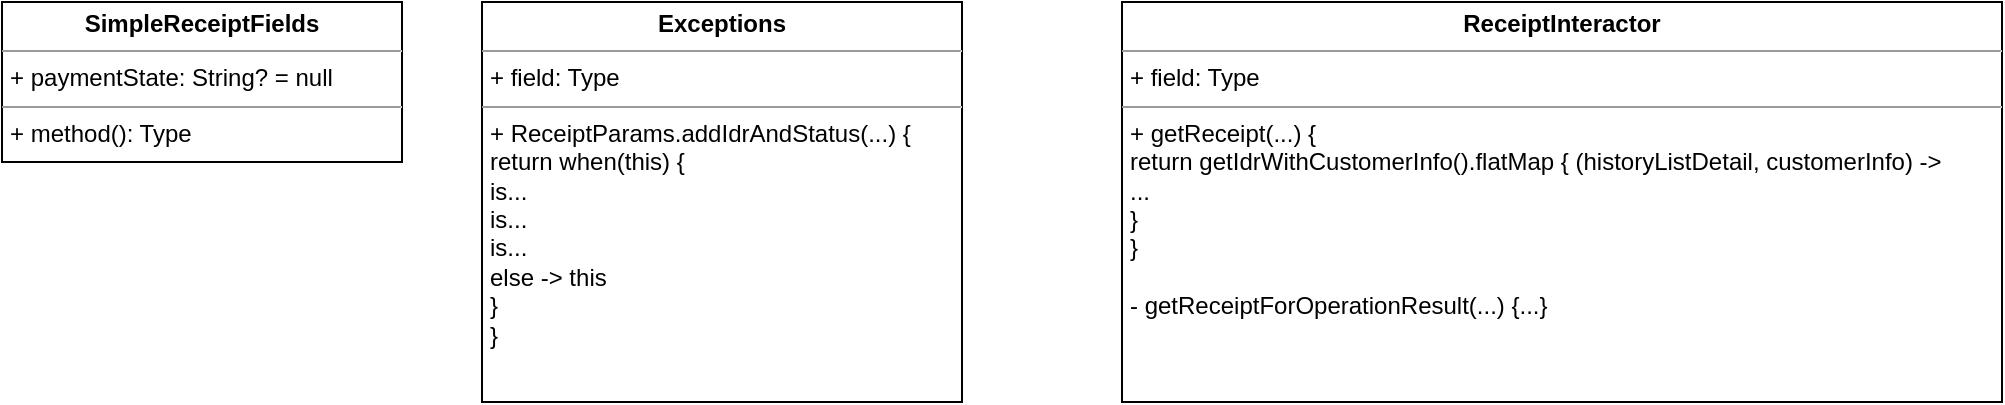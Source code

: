 <mxfile version="20.2.7" type="github">
  <diagram id="CTcXG81UZ0xDDbHZYsb4" name="Страница 1">
    <mxGraphModel dx="652" dy="414" grid="1" gridSize="10" guides="1" tooltips="1" connect="1" arrows="1" fold="1" page="1" pageScale="1" pageWidth="827" pageHeight="1169" math="0" shadow="0">
      <root>
        <mxCell id="0" />
        <mxCell id="1" parent="0" />
        <mxCell id="yHno_Nqe6t_F3FG_xrDg-1" value="&lt;p style=&quot;margin:0px;margin-top:4px;text-align:center;&quot;&gt;&lt;b&gt;SimpleReceiptFields&lt;/b&gt;&lt;/p&gt;&lt;hr size=&quot;1&quot;&gt;&lt;p style=&quot;margin:0px;margin-left:4px;&quot;&gt;+ paymentState: String? = null&lt;br&gt;&lt;/p&gt;&lt;hr size=&quot;1&quot;&gt;&lt;p style=&quot;margin:0px;margin-left:4px;&quot;&gt;+ method(): Type&lt;/p&gt;" style="verticalAlign=top;align=left;overflow=fill;fontSize=12;fontFamily=Helvetica;html=1;" vertex="1" parent="1">
          <mxGeometry x="80" y="80" width="200" height="80" as="geometry" />
        </mxCell>
        <mxCell id="yHno_Nqe6t_F3FG_xrDg-2" value="&lt;p style=&quot;margin:0px;margin-top:4px;text-align:center;&quot;&gt;&lt;b&gt;Exceptions&lt;/b&gt;&lt;/p&gt;&lt;hr size=&quot;1&quot;&gt;&lt;p style=&quot;margin:0px;margin-left:4px;&quot;&gt;+ field: Type&lt;/p&gt;&lt;hr size=&quot;1&quot;&gt;&lt;p style=&quot;margin:0px;margin-left:4px;&quot;&gt;+ ReceiptParams.addIdrAndStatus(...) {&lt;/p&gt;&lt;p style=&quot;margin:0px;margin-left:4px;&quot;&gt;return when(this) {&lt;/p&gt;&lt;p style=&quot;margin:0px;margin-left:4px;&quot;&gt;is...&lt;/p&gt;&lt;p style=&quot;margin:0px;margin-left:4px;&quot;&gt;is...&lt;/p&gt;&lt;p style=&quot;margin:0px;margin-left:4px;&quot;&gt;is...&lt;/p&gt;&lt;p style=&quot;margin:0px;margin-left:4px;&quot;&gt;else -&amp;gt; this&lt;br&gt;&lt;/p&gt;&lt;p style=&quot;margin:0px;margin-left:4px;&quot;&gt;}&lt;br&gt;&lt;/p&gt;&lt;p style=&quot;margin:0px;margin-left:4px;&quot;&gt;}&lt;br&gt;&lt;/p&gt;" style="verticalAlign=top;align=left;overflow=fill;fontSize=12;fontFamily=Helvetica;html=1;" vertex="1" parent="1">
          <mxGeometry x="320" y="80" width="240" height="200" as="geometry" />
        </mxCell>
        <mxCell id="yHno_Nqe6t_F3FG_xrDg-3" value="&lt;p style=&quot;margin:0px;margin-top:4px;text-align:center;&quot;&gt;&lt;b&gt;ReceiptInteractor&lt;/b&gt;&lt;/p&gt;&lt;hr size=&quot;1&quot;&gt;&lt;p style=&quot;margin:0px;margin-left:4px;&quot;&gt;+ field: Type&lt;/p&gt;&lt;hr size=&quot;1&quot;&gt;&lt;p style=&quot;margin:0px;margin-left:4px;&quot;&gt;+ getReceipt(...) {&lt;/p&gt;&lt;p style=&quot;margin:0px;margin-left:4px;&quot;&gt;return getIdrWithCustomerInfo().flatMap { (historyListDetail, customerInfo) -&amp;gt;&lt;/p&gt;&lt;p style=&quot;margin:0px;margin-left:4px;&quot;&gt;...&lt;br&gt;&lt;/p&gt;&lt;p style=&quot;margin:0px;margin-left:4px;&quot;&gt;}&lt;br&gt;&lt;/p&gt;&lt;p style=&quot;margin:0px;margin-left:4px;&quot;&gt;}&lt;/p&gt;&lt;p style=&quot;margin:0px;margin-left:4px;&quot;&gt;&lt;br&gt;&lt;/p&gt;&lt;p style=&quot;margin:0px;margin-left:4px;&quot;&gt;- getReceiptForOperationResult(...) {...}&lt;br&gt;&lt;/p&gt;" style="verticalAlign=top;align=left;overflow=fill;fontSize=12;fontFamily=Helvetica;html=1;" vertex="1" parent="1">
          <mxGeometry x="640" y="80" width="440" height="200" as="geometry" />
        </mxCell>
      </root>
    </mxGraphModel>
  </diagram>
</mxfile>
